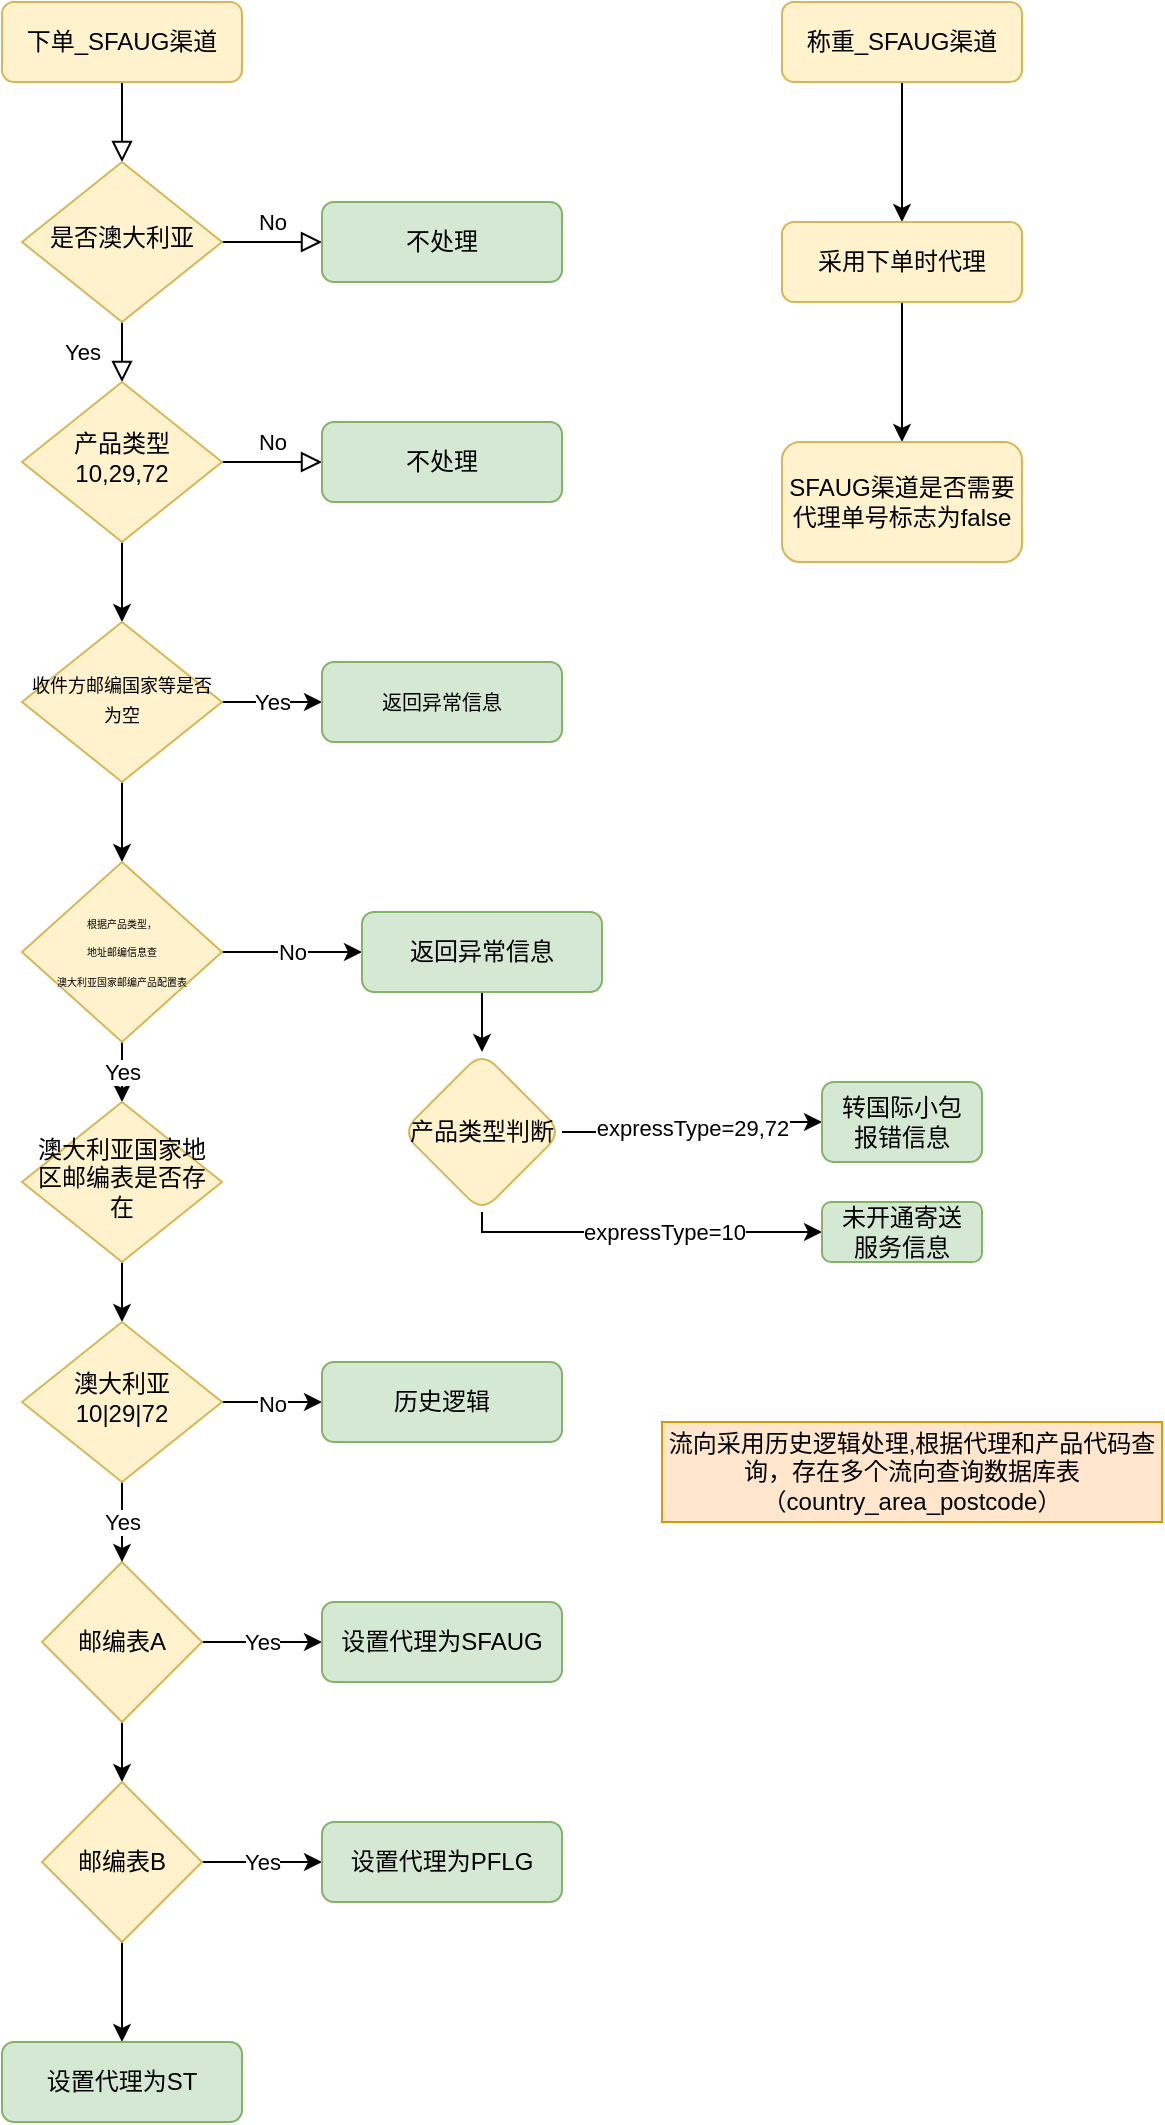 <mxfile version="14.2.4" type="github">
  <diagram id="C5RBs43oDa-KdzZeNtuy" name="Page-1">
    <mxGraphModel dx="782" dy="449" grid="1" gridSize="10" guides="1" tooltips="1" connect="1" arrows="1" fold="1" page="1" pageScale="1" pageWidth="827" pageHeight="1169" math="0" shadow="0">
      <root>
        <mxCell id="WIyWlLk6GJQsqaUBKTNV-0" />
        <mxCell id="WIyWlLk6GJQsqaUBKTNV-1" parent="WIyWlLk6GJQsqaUBKTNV-0" />
        <mxCell id="WIyWlLk6GJQsqaUBKTNV-2" value="" style="rounded=0;html=1;jettySize=auto;orthogonalLoop=1;fontSize=11;endArrow=block;endFill=0;endSize=8;strokeWidth=1;shadow=0;labelBackgroundColor=none;edgeStyle=orthogonalEdgeStyle;" parent="WIyWlLk6GJQsqaUBKTNV-1" source="WIyWlLk6GJQsqaUBKTNV-3" target="WIyWlLk6GJQsqaUBKTNV-6" edge="1">
          <mxGeometry relative="1" as="geometry" />
        </mxCell>
        <mxCell id="WIyWlLk6GJQsqaUBKTNV-3" value="下单_SFAUG渠道" style="rounded=1;whiteSpace=wrap;html=1;fontSize=12;glass=0;strokeWidth=1;shadow=0;fillColor=#fff2cc;strokeColor=#d6b656;" parent="WIyWlLk6GJQsqaUBKTNV-1" vertex="1">
          <mxGeometry x="160" y="20" width="120" height="40" as="geometry" />
        </mxCell>
        <mxCell id="WIyWlLk6GJQsqaUBKTNV-4" value="Yes" style="rounded=0;html=1;jettySize=auto;orthogonalLoop=1;fontSize=11;endArrow=block;endFill=0;endSize=8;strokeWidth=1;shadow=0;labelBackgroundColor=none;edgeStyle=orthogonalEdgeStyle;" parent="WIyWlLk6GJQsqaUBKTNV-1" source="WIyWlLk6GJQsqaUBKTNV-6" target="WIyWlLk6GJQsqaUBKTNV-10" edge="1">
          <mxGeometry y="20" relative="1" as="geometry">
            <mxPoint as="offset" />
          </mxGeometry>
        </mxCell>
        <mxCell id="WIyWlLk6GJQsqaUBKTNV-5" value="No" style="edgeStyle=orthogonalEdgeStyle;rounded=0;html=1;jettySize=auto;orthogonalLoop=1;fontSize=11;endArrow=block;endFill=0;endSize=8;strokeWidth=1;shadow=0;labelBackgroundColor=none;" parent="WIyWlLk6GJQsqaUBKTNV-1" source="WIyWlLk6GJQsqaUBKTNV-6" target="WIyWlLk6GJQsqaUBKTNV-7" edge="1">
          <mxGeometry y="10" relative="1" as="geometry">
            <mxPoint as="offset" />
          </mxGeometry>
        </mxCell>
        <mxCell id="WIyWlLk6GJQsqaUBKTNV-6" value="是否澳大利亚" style="rhombus;whiteSpace=wrap;html=1;shadow=0;fontFamily=Helvetica;fontSize=12;align=center;strokeWidth=1;spacing=6;spacingTop=-4;fillColor=#fff2cc;strokeColor=#d6b656;" parent="WIyWlLk6GJQsqaUBKTNV-1" vertex="1">
          <mxGeometry x="170" y="100" width="100" height="80" as="geometry" />
        </mxCell>
        <mxCell id="WIyWlLk6GJQsqaUBKTNV-7" value="不处理" style="rounded=1;whiteSpace=wrap;html=1;fontSize=12;glass=0;strokeWidth=1;shadow=0;fillColor=#d5e8d4;strokeColor=#82b366;" parent="WIyWlLk6GJQsqaUBKTNV-1" vertex="1">
          <mxGeometry x="320" y="120" width="120" height="40" as="geometry" />
        </mxCell>
        <mxCell id="WIyWlLk6GJQsqaUBKTNV-9" value="No" style="edgeStyle=orthogonalEdgeStyle;rounded=0;html=1;jettySize=auto;orthogonalLoop=1;fontSize=11;endArrow=block;endFill=0;endSize=8;strokeWidth=1;shadow=0;labelBackgroundColor=none;" parent="WIyWlLk6GJQsqaUBKTNV-1" source="WIyWlLk6GJQsqaUBKTNV-10" target="WIyWlLk6GJQsqaUBKTNV-12" edge="1">
          <mxGeometry y="10" relative="1" as="geometry">
            <mxPoint as="offset" />
          </mxGeometry>
        </mxCell>
        <mxCell id="AeK5RIC2ORUn5fPmgbvu-15" value="" style="edgeStyle=orthogonalEdgeStyle;rounded=0;orthogonalLoop=1;jettySize=auto;html=1;" edge="1" parent="WIyWlLk6GJQsqaUBKTNV-1" source="WIyWlLk6GJQsqaUBKTNV-10" target="AeK5RIC2ORUn5fPmgbvu-14">
          <mxGeometry relative="1" as="geometry" />
        </mxCell>
        <mxCell id="WIyWlLk6GJQsqaUBKTNV-10" value="产品类型10,29,72" style="rhombus;whiteSpace=wrap;html=1;shadow=0;fontFamily=Helvetica;fontSize=12;align=center;strokeWidth=1;spacing=6;spacingTop=-4;fillColor=#fff2cc;strokeColor=#d6b656;" parent="WIyWlLk6GJQsqaUBKTNV-1" vertex="1">
          <mxGeometry x="170" y="210" width="100" height="80" as="geometry" />
        </mxCell>
        <mxCell id="WIyWlLk6GJQsqaUBKTNV-12" value="不处理" style="rounded=1;whiteSpace=wrap;html=1;fontSize=12;glass=0;strokeWidth=1;shadow=0;fillColor=#d5e8d4;strokeColor=#82b366;" parent="WIyWlLk6GJQsqaUBKTNV-1" vertex="1">
          <mxGeometry x="320" y="230" width="120" height="40" as="geometry" />
        </mxCell>
        <mxCell id="AeK5RIC2ORUn5fPmgbvu-6" value="" style="edgeStyle=orthogonalEdgeStyle;rounded=0;orthogonalLoop=1;jettySize=auto;html=1;" edge="1" parent="WIyWlLk6GJQsqaUBKTNV-1" source="AeK5RIC2ORUn5fPmgbvu-0" target="AeK5RIC2ORUn5fPmgbvu-5">
          <mxGeometry relative="1" as="geometry" />
        </mxCell>
        <mxCell id="AeK5RIC2ORUn5fPmgbvu-40" value="Yes" style="edgeStyle=orthogonalEdgeStyle;rounded=0;orthogonalLoop=1;jettySize=auto;html=1;" edge="1" parent="WIyWlLk6GJQsqaUBKTNV-1" source="AeK5RIC2ORUn5fPmgbvu-0" target="AeK5RIC2ORUn5fPmgbvu-4">
          <mxGeometry relative="1" as="geometry" />
        </mxCell>
        <mxCell id="AeK5RIC2ORUn5fPmgbvu-0" value="邮编表A" style="rhombus;whiteSpace=wrap;html=1;fillColor=#fff2cc;strokeColor=#d6b656;" vertex="1" parent="WIyWlLk6GJQsqaUBKTNV-1">
          <mxGeometry x="180" y="800" width="80" height="80" as="geometry" />
        </mxCell>
        <mxCell id="AeK5RIC2ORUn5fPmgbvu-4" value="设置代理为SFAUG" style="rounded=1;whiteSpace=wrap;html=1;fontSize=12;glass=0;strokeWidth=1;shadow=0;fillColor=#d5e8d4;strokeColor=#82b366;" vertex="1" parent="WIyWlLk6GJQsqaUBKTNV-1">
          <mxGeometry x="320" y="820" width="120" height="40" as="geometry" />
        </mxCell>
        <mxCell id="AeK5RIC2ORUn5fPmgbvu-8" value="Yes" style="edgeStyle=orthogonalEdgeStyle;rounded=0;orthogonalLoop=1;jettySize=auto;html=1;" edge="1" parent="WIyWlLk6GJQsqaUBKTNV-1" source="AeK5RIC2ORUn5fPmgbvu-5" target="AeK5RIC2ORUn5fPmgbvu-7">
          <mxGeometry relative="1" as="geometry" />
        </mxCell>
        <mxCell id="AeK5RIC2ORUn5fPmgbvu-36" value="" style="edgeStyle=orthogonalEdgeStyle;rounded=0;orthogonalLoop=1;jettySize=auto;html=1;" edge="1" parent="WIyWlLk6GJQsqaUBKTNV-1" source="AeK5RIC2ORUn5fPmgbvu-5" target="AeK5RIC2ORUn5fPmgbvu-13">
          <mxGeometry relative="1" as="geometry" />
        </mxCell>
        <mxCell id="AeK5RIC2ORUn5fPmgbvu-5" value="邮编表B" style="rhombus;whiteSpace=wrap;html=1;fillColor=#fff2cc;strokeColor=#d6b656;" vertex="1" parent="WIyWlLk6GJQsqaUBKTNV-1">
          <mxGeometry x="180" y="910" width="80" height="80" as="geometry" />
        </mxCell>
        <mxCell id="AeK5RIC2ORUn5fPmgbvu-7" value="设置代理为PFLG" style="rounded=1;whiteSpace=wrap;html=1;fontSize=12;glass=0;strokeWidth=1;shadow=0;fillColor=#d5e8d4;strokeColor=#82b366;" vertex="1" parent="WIyWlLk6GJQsqaUBKTNV-1">
          <mxGeometry x="320" y="930" width="120" height="40" as="geometry" />
        </mxCell>
        <mxCell id="AeK5RIC2ORUn5fPmgbvu-13" value="设置代理为ST" style="rounded=1;whiteSpace=wrap;html=1;fontSize=12;glass=0;strokeWidth=1;shadow=0;fillColor=#d5e8d4;strokeColor=#82b366;" vertex="1" parent="WIyWlLk6GJQsqaUBKTNV-1">
          <mxGeometry x="160" y="1040" width="120" height="40" as="geometry" />
        </mxCell>
        <mxCell id="AeK5RIC2ORUn5fPmgbvu-17" value="Yes" style="edgeStyle=orthogonalEdgeStyle;rounded=0;orthogonalLoop=1;jettySize=auto;html=1;" edge="1" parent="WIyWlLk6GJQsqaUBKTNV-1" source="AeK5RIC2ORUn5fPmgbvu-14" target="AeK5RIC2ORUn5fPmgbvu-16">
          <mxGeometry relative="1" as="geometry" />
        </mxCell>
        <mxCell id="AeK5RIC2ORUn5fPmgbvu-19" value="" style="edgeStyle=orthogonalEdgeStyle;rounded=0;orthogonalLoop=1;jettySize=auto;html=1;" edge="1" parent="WIyWlLk6GJQsqaUBKTNV-1" source="AeK5RIC2ORUn5fPmgbvu-14" target="AeK5RIC2ORUn5fPmgbvu-18">
          <mxGeometry relative="1" as="geometry" />
        </mxCell>
        <mxCell id="AeK5RIC2ORUn5fPmgbvu-14" value="&lt;font style=&quot;font-size: 9px&quot;&gt;收件方邮编国家等是否为空&lt;/font&gt;" style="rhombus;whiteSpace=wrap;html=1;shadow=0;fontFamily=Helvetica;fontSize=12;align=center;strokeWidth=1;spacing=6;spacingTop=-4;fillColor=#fff2cc;strokeColor=#d6b656;" vertex="1" parent="WIyWlLk6GJQsqaUBKTNV-1">
          <mxGeometry x="170" y="330" width="100" height="80" as="geometry" />
        </mxCell>
        <mxCell id="AeK5RIC2ORUn5fPmgbvu-16" value="&lt;font style=&quot;font-size: 10px&quot;&gt;返回异常信息&lt;/font&gt;" style="rounded=1;whiteSpace=wrap;html=1;fontSize=12;glass=0;strokeWidth=1;shadow=0;fillColor=#d5e8d4;strokeColor=#82b366;" vertex="1" parent="WIyWlLk6GJQsqaUBKTNV-1">
          <mxGeometry x="320" y="350" width="120" height="40" as="geometry" />
        </mxCell>
        <mxCell id="AeK5RIC2ORUn5fPmgbvu-21" value="No" style="edgeStyle=orthogonalEdgeStyle;rounded=0;orthogonalLoop=1;jettySize=auto;html=1;" edge="1" parent="WIyWlLk6GJQsqaUBKTNV-1" source="AeK5RIC2ORUn5fPmgbvu-18" target="AeK5RIC2ORUn5fPmgbvu-20">
          <mxGeometry relative="1" as="geometry" />
        </mxCell>
        <mxCell id="AeK5RIC2ORUn5fPmgbvu-23" value="Yes" style="edgeStyle=orthogonalEdgeStyle;rounded=0;orthogonalLoop=1;jettySize=auto;html=1;" edge="1" parent="WIyWlLk6GJQsqaUBKTNV-1" source="AeK5RIC2ORUn5fPmgbvu-18" target="AeK5RIC2ORUn5fPmgbvu-22">
          <mxGeometry relative="1" as="geometry" />
        </mxCell>
        <mxCell id="AeK5RIC2ORUn5fPmgbvu-18" value="&lt;font style=&quot;font-size: 5px&quot;&gt;根据产品类型，&lt;br style=&quot;font-size: 5px&quot;&gt;地址邮编信息查&lt;br style=&quot;font-size: 5px&quot;&gt;澳大利亚国家邮编产品配置表&lt;br&gt;&lt;/font&gt;" style="rhombus;whiteSpace=wrap;html=1;shadow=0;fontFamily=Helvetica;fontSize=12;align=center;strokeWidth=1;spacing=6;spacingTop=-4;fillColor=#fff2cc;strokeColor=#d6b656;" vertex="1" parent="WIyWlLk6GJQsqaUBKTNV-1">
          <mxGeometry x="170" y="450" width="100" height="90" as="geometry" />
        </mxCell>
        <mxCell id="AeK5RIC2ORUn5fPmgbvu-25" value="" style="edgeStyle=orthogonalEdgeStyle;rounded=0;orthogonalLoop=1;jettySize=auto;html=1;" edge="1" parent="WIyWlLk6GJQsqaUBKTNV-1" source="AeK5RIC2ORUn5fPmgbvu-20" target="AeK5RIC2ORUn5fPmgbvu-24">
          <mxGeometry relative="1" as="geometry" />
        </mxCell>
        <mxCell id="AeK5RIC2ORUn5fPmgbvu-20" value="返回异常信息" style="rounded=1;whiteSpace=wrap;html=1;fontSize=12;glass=0;strokeWidth=1;shadow=0;fillColor=#d5e8d4;strokeColor=#82b366;" vertex="1" parent="WIyWlLk6GJQsqaUBKTNV-1">
          <mxGeometry x="340" y="475" width="120" height="40" as="geometry" />
        </mxCell>
        <mxCell id="AeK5RIC2ORUn5fPmgbvu-31" value="" style="edgeStyle=orthogonalEdgeStyle;rounded=0;orthogonalLoop=1;jettySize=auto;html=1;" edge="1" parent="WIyWlLk6GJQsqaUBKTNV-1" source="AeK5RIC2ORUn5fPmgbvu-22" target="AeK5RIC2ORUn5fPmgbvu-30">
          <mxGeometry relative="1" as="geometry" />
        </mxCell>
        <mxCell id="AeK5RIC2ORUn5fPmgbvu-22" value="澳大利亚国家地区邮编表是否存在" style="rhombus;whiteSpace=wrap;html=1;shadow=0;fontFamily=Helvetica;fontSize=12;align=center;strokeWidth=1;spacing=6;spacingTop=-4;fillColor=#fff2cc;strokeColor=#d6b656;" vertex="1" parent="WIyWlLk6GJQsqaUBKTNV-1">
          <mxGeometry x="170" y="570" width="100" height="80" as="geometry" />
        </mxCell>
        <mxCell id="AeK5RIC2ORUn5fPmgbvu-27" value="expressType=29,72" style="edgeStyle=orthogonalEdgeStyle;rounded=0;orthogonalLoop=1;jettySize=auto;html=1;" edge="1" parent="WIyWlLk6GJQsqaUBKTNV-1" source="AeK5RIC2ORUn5fPmgbvu-24" target="AeK5RIC2ORUn5fPmgbvu-26">
          <mxGeometry relative="1" as="geometry" />
        </mxCell>
        <mxCell id="AeK5RIC2ORUn5fPmgbvu-42" value="" style="edgeStyle=orthogonalEdgeStyle;rounded=0;orthogonalLoop=1;jettySize=auto;html=1;entryX=0;entryY=0.5;entryDx=0;entryDy=0;" edge="1" parent="WIyWlLk6GJQsqaUBKTNV-1" source="AeK5RIC2ORUn5fPmgbvu-24" target="AeK5RIC2ORUn5fPmgbvu-28">
          <mxGeometry x="0.3" y="-5" relative="1" as="geometry">
            <Array as="points">
              <mxPoint x="400" y="635" />
            </Array>
            <mxPoint as="offset" />
          </mxGeometry>
        </mxCell>
        <mxCell id="AeK5RIC2ORUn5fPmgbvu-43" value="expressType=10" style="edgeLabel;html=1;align=center;verticalAlign=middle;resizable=0;points=[];" vertex="1" connectable="0" parent="AeK5RIC2ORUn5fPmgbvu-42">
          <mxGeometry x="-0.07" y="2" relative="1" as="geometry">
            <mxPoint x="17" y="2" as="offset" />
          </mxGeometry>
        </mxCell>
        <mxCell id="AeK5RIC2ORUn5fPmgbvu-24" value="产品类型判断" style="rhombus;whiteSpace=wrap;html=1;rounded=1;shadow=0;strokeWidth=1;glass=0;fillColor=#fff2cc;strokeColor=#d6b656;" vertex="1" parent="WIyWlLk6GJQsqaUBKTNV-1">
          <mxGeometry x="360" y="545" width="80" height="80" as="geometry" />
        </mxCell>
        <mxCell id="AeK5RIC2ORUn5fPmgbvu-28" value="未开通寄送&lt;br&gt;服务信息" style="whiteSpace=wrap;html=1;rounded=1;shadow=0;strokeWidth=1;glass=0;fillColor=#d5e8d4;strokeColor=#82b366;" vertex="1" parent="WIyWlLk6GJQsqaUBKTNV-1">
          <mxGeometry x="570" y="620" width="80" height="30" as="geometry" />
        </mxCell>
        <mxCell id="AeK5RIC2ORUn5fPmgbvu-32" value="Yes" style="edgeStyle=orthogonalEdgeStyle;rounded=0;orthogonalLoop=1;jettySize=auto;html=1;" edge="1" parent="WIyWlLk6GJQsqaUBKTNV-1" source="AeK5RIC2ORUn5fPmgbvu-30" target="AeK5RIC2ORUn5fPmgbvu-0">
          <mxGeometry relative="1" as="geometry" />
        </mxCell>
        <mxCell id="AeK5RIC2ORUn5fPmgbvu-34" value="No" style="edgeStyle=orthogonalEdgeStyle;rounded=0;orthogonalLoop=1;jettySize=auto;html=1;" edge="1" parent="WIyWlLk6GJQsqaUBKTNV-1" source="AeK5RIC2ORUn5fPmgbvu-30">
          <mxGeometry relative="1" as="geometry">
            <mxPoint x="320" y="720" as="targetPoint" />
          </mxGeometry>
        </mxCell>
        <mxCell id="AeK5RIC2ORUn5fPmgbvu-30" value="澳大利亚&lt;br&gt;10|29|72" style="rhombus;whiteSpace=wrap;html=1;shadow=0;fontFamily=Helvetica;fontSize=12;align=center;strokeWidth=1;spacing=6;spacingTop=-4;fillColor=#fff2cc;strokeColor=#d6b656;" vertex="1" parent="WIyWlLk6GJQsqaUBKTNV-1">
          <mxGeometry x="170" y="680" width="100" height="80" as="geometry" />
        </mxCell>
        <mxCell id="AeK5RIC2ORUn5fPmgbvu-37" value="历史逻辑" style="rounded=1;whiteSpace=wrap;html=1;fontSize=12;glass=0;strokeWidth=1;shadow=0;fillColor=#d5e8d4;strokeColor=#82b366;" vertex="1" parent="WIyWlLk6GJQsqaUBKTNV-1">
          <mxGeometry x="320" y="700" width="120" height="40" as="geometry" />
        </mxCell>
        <mxCell id="AeK5RIC2ORUn5fPmgbvu-26" value="转国际小包&lt;br&gt;报错信息" style="whiteSpace=wrap;html=1;rounded=1;shadow=0;strokeWidth=1;glass=0;fillColor=#d5e8d4;strokeColor=#82b366;" vertex="1" parent="WIyWlLk6GJQsqaUBKTNV-1">
          <mxGeometry x="570" y="560" width="80" height="40" as="geometry" />
        </mxCell>
        <mxCell id="AeK5RIC2ORUn5fPmgbvu-46" value="" style="edgeStyle=orthogonalEdgeStyle;rounded=0;orthogonalLoop=1;jettySize=auto;html=1;" edge="1" parent="WIyWlLk6GJQsqaUBKTNV-1" source="AeK5RIC2ORUn5fPmgbvu-44" target="AeK5RIC2ORUn5fPmgbvu-45">
          <mxGeometry relative="1" as="geometry" />
        </mxCell>
        <mxCell id="AeK5RIC2ORUn5fPmgbvu-44" value="称重_SFAUG渠道" style="rounded=1;whiteSpace=wrap;html=1;fontSize=12;glass=0;strokeWidth=1;shadow=0;fillColor=#fff2cc;strokeColor=#d6b656;" vertex="1" parent="WIyWlLk6GJQsqaUBKTNV-1">
          <mxGeometry x="550" y="20" width="120" height="40" as="geometry" />
        </mxCell>
        <mxCell id="AeK5RIC2ORUn5fPmgbvu-48" value="" style="edgeStyle=orthogonalEdgeStyle;rounded=0;orthogonalLoop=1;jettySize=auto;html=1;" edge="1" parent="WIyWlLk6GJQsqaUBKTNV-1" source="AeK5RIC2ORUn5fPmgbvu-45" target="AeK5RIC2ORUn5fPmgbvu-47">
          <mxGeometry relative="1" as="geometry" />
        </mxCell>
        <mxCell id="AeK5RIC2ORUn5fPmgbvu-45" value="采用下单时代理" style="whiteSpace=wrap;html=1;rounded=1;shadow=0;strokeWidth=1;glass=0;fillColor=#fff2cc;strokeColor=#d6b656;" vertex="1" parent="WIyWlLk6GJQsqaUBKTNV-1">
          <mxGeometry x="550" y="130" width="120" height="40" as="geometry" />
        </mxCell>
        <mxCell id="AeK5RIC2ORUn5fPmgbvu-47" value="SFAUG渠道是否需要代理单号标志为false" style="whiteSpace=wrap;html=1;rounded=1;shadow=0;strokeWidth=1;glass=0;fillColor=#fff2cc;strokeColor=#d6b656;" vertex="1" parent="WIyWlLk6GJQsqaUBKTNV-1">
          <mxGeometry x="550" y="240" width="120" height="60" as="geometry" />
        </mxCell>
        <mxCell id="AeK5RIC2ORUn5fPmgbvu-49" value="流向采用历史逻辑处理,根据代理和产品代码查询，存在多个流向查询数据库表（country_area_postcode）" style="text;html=1;strokeColor=#d79b00;fillColor=#ffe6cc;align=center;verticalAlign=middle;whiteSpace=wrap;rounded=0;" vertex="1" parent="WIyWlLk6GJQsqaUBKTNV-1">
          <mxGeometry x="490" y="730" width="250" height="50" as="geometry" />
        </mxCell>
      </root>
    </mxGraphModel>
  </diagram>
</mxfile>
